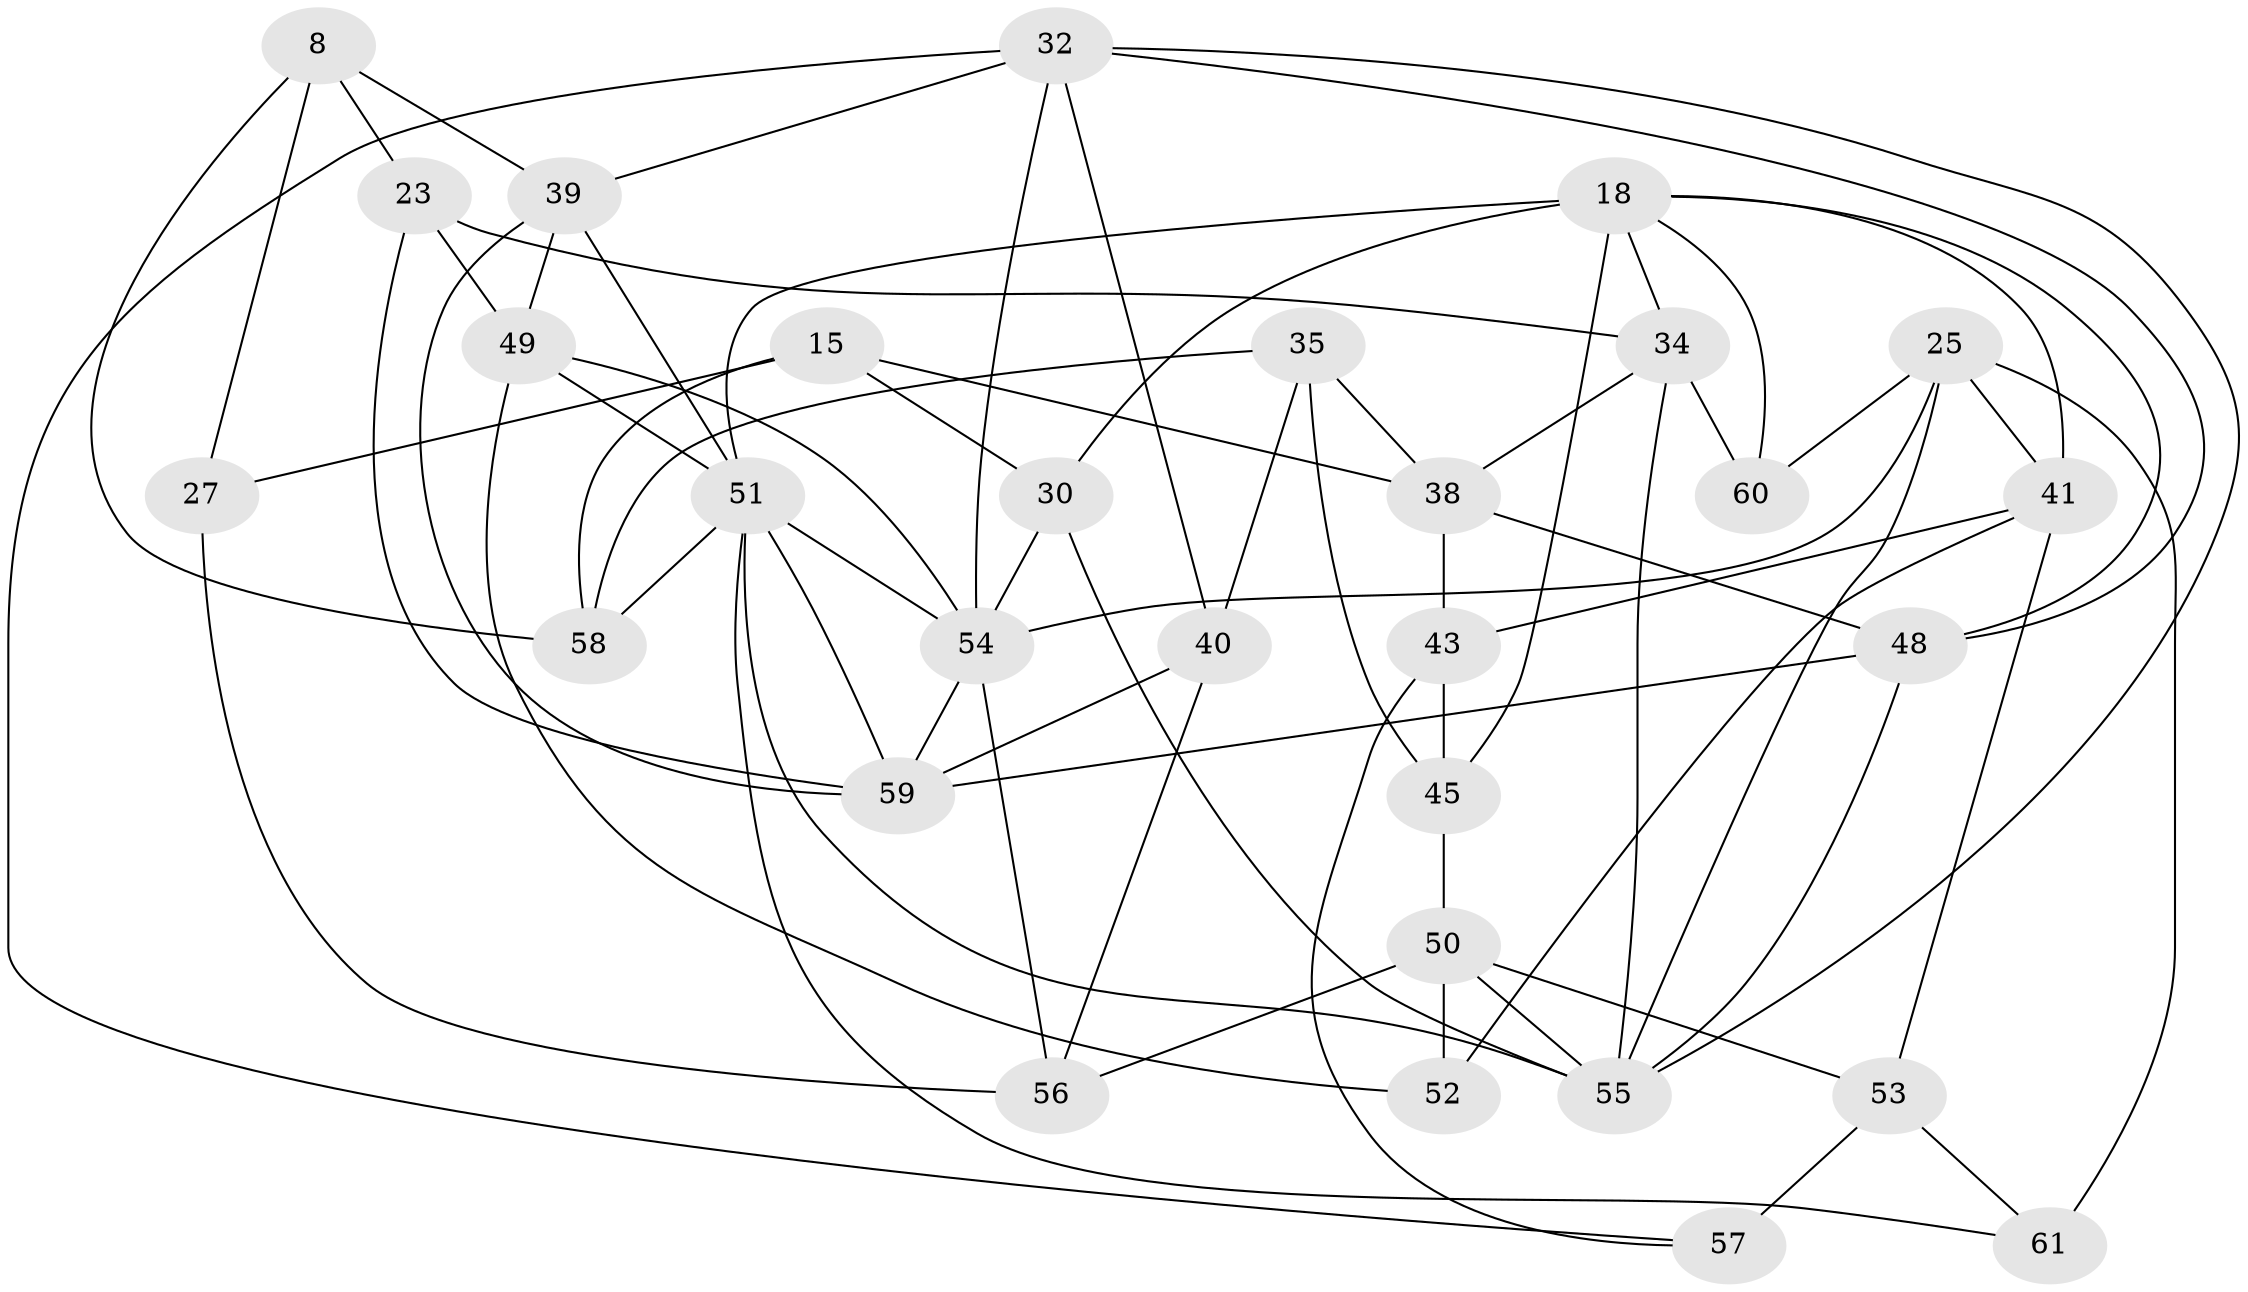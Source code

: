 // original degree distribution, {4: 1.0}
// Generated by graph-tools (version 1.1) at 2025/56/03/09/25 04:56:25]
// undirected, 30 vertices, 70 edges
graph export_dot {
graph [start="1"]
  node [color=gray90,style=filled];
  8 [super="+7"];
  15;
  18 [super="+4"];
  23;
  25 [super="+22"];
  27;
  30 [super="+9"];
  32 [super="+5+6+31"];
  34 [super="+21"];
  35;
  38 [super="+16"];
  39 [super="+26"];
  40 [super="+36"];
  41 [super="+3"];
  43;
  45;
  48 [super="+2+47"];
  49 [super="+44"];
  50 [super="+13"];
  51 [super="+33+19"];
  52;
  53 [super="+20"];
  54 [super="+10+37+42"];
  55 [super="+29"];
  56;
  57;
  58 [super="+11"];
  59 [super="+46+24"];
  60;
  61;
  8 -- 39 [weight=2];
  8 -- 27 [weight=2];
  8 -- 23;
  8 -- 58;
  15 -- 38;
  15 -- 58;
  15 -- 27;
  15 -- 30;
  18 -- 41;
  18 -- 30 [weight=2];
  18 -- 60;
  18 -- 34;
  18 -- 45;
  18 -- 48;
  18 -- 51;
  23 -- 49;
  23 -- 34;
  23 -- 59;
  25 -- 61 [weight=2];
  25 -- 41;
  25 -- 60;
  25 -- 54;
  25 -- 55;
  27 -- 56;
  30 -- 55 [weight=2];
  30 -- 54;
  32 -- 40 [weight=2];
  32 -- 39;
  32 -- 54 [weight=3];
  32 -- 57;
  32 -- 48 [weight=2];
  32 -- 55;
  34 -- 60 [weight=2];
  34 -- 55;
  34 -- 38;
  35 -- 58;
  35 -- 45;
  35 -- 38;
  35 -- 40;
  38 -- 48 [weight=2];
  38 -- 43;
  39 -- 49;
  39 -- 59;
  39 -- 51;
  40 -- 56;
  40 -- 59 [weight=2];
  41 -- 43;
  41 -- 53 [weight=2];
  41 -- 52;
  43 -- 45;
  43 -- 57;
  45 -- 50;
  48 -- 59 [weight=2];
  48 -- 55;
  49 -- 54 [weight=2];
  49 -- 52;
  49 -- 51;
  50 -- 52 [weight=2];
  50 -- 56;
  50 -- 53;
  50 -- 55;
  51 -- 59;
  51 -- 58 [weight=3];
  51 -- 54;
  51 -- 61;
  51 -- 55;
  53 -- 61;
  53 -- 57 [weight=2];
  54 -- 59 [weight=3];
  54 -- 56;
}
